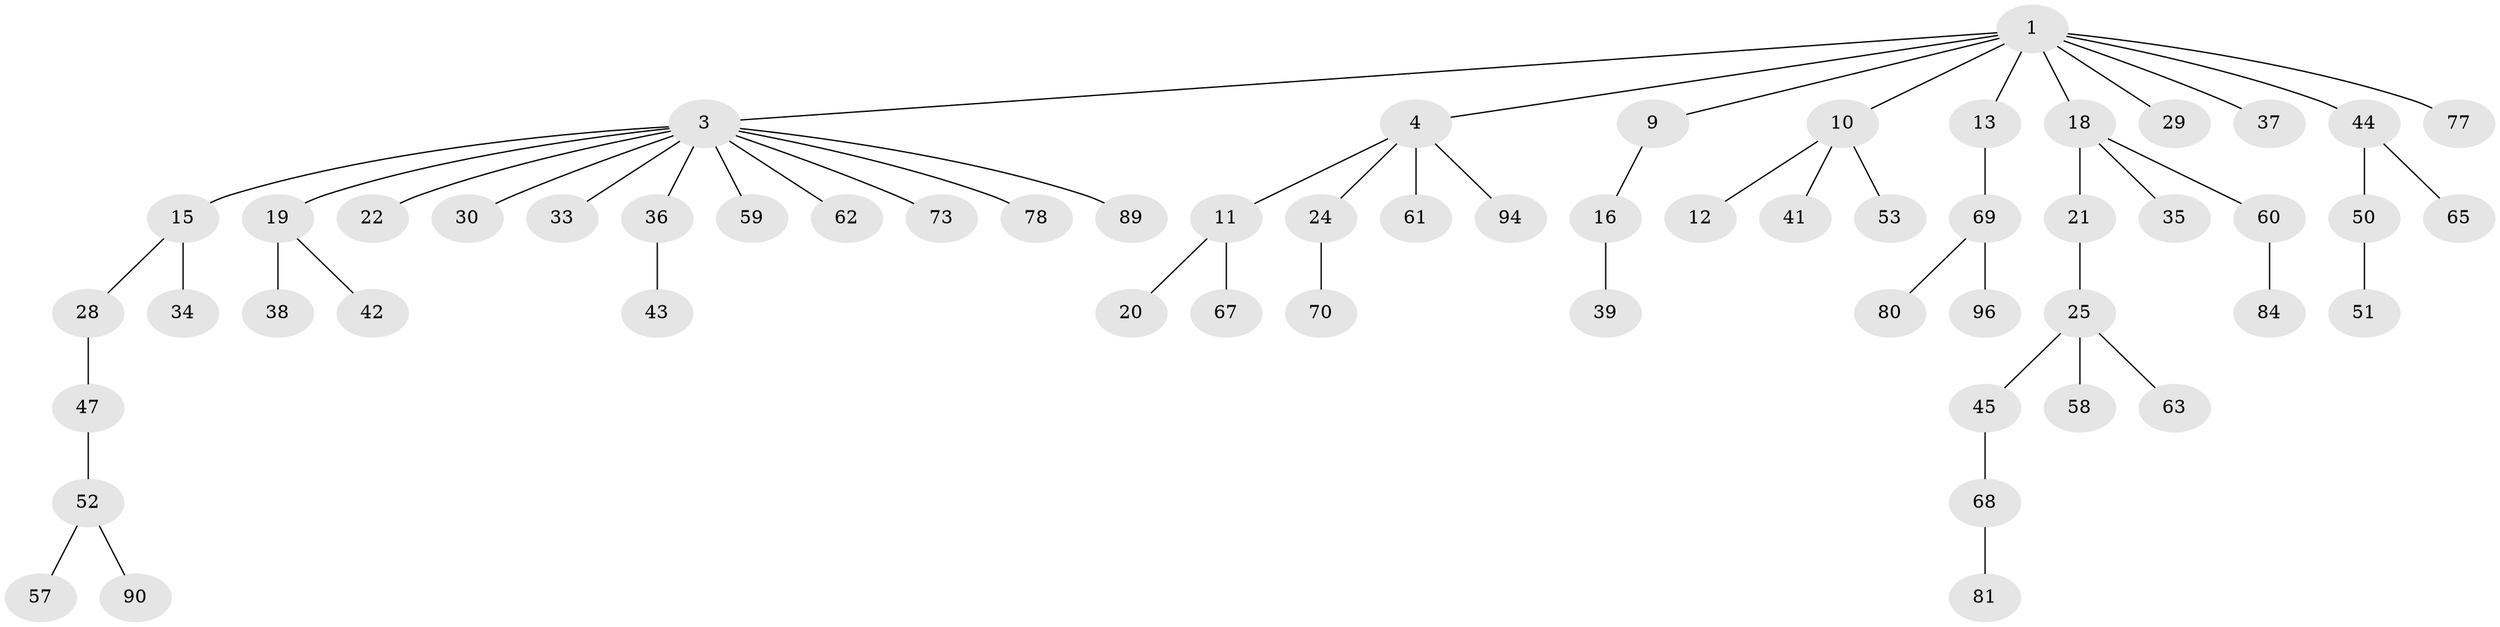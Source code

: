 // original degree distribution, {7: 0.010101010101010102, 5: 0.030303030303030304, 4: 0.06060606060606061, 2: 0.2727272727272727, 3: 0.12121212121212122, 1: 0.48484848484848486, 6: 0.020202020202020204}
// Generated by graph-tools (version 1.1) at 2025/19/03/04/25 18:19:05]
// undirected, 59 vertices, 58 edges
graph export_dot {
graph [start="1"]
  node [color=gray90,style=filled];
  1 [super="+2"];
  3 [super="+26+7+5"];
  4 [super="+6"];
  9 [super="+23"];
  10 [super="+40+98+46"];
  11 [super="+17"];
  12;
  13;
  15;
  16;
  18 [super="+27+64+79"];
  19 [super="+71"];
  20 [super="+85+88"];
  21;
  22;
  24 [super="+48"];
  25 [super="+32"];
  28 [super="+91+31"];
  29;
  30;
  33;
  34;
  35;
  36 [super="+55+66"];
  37 [super="+76"];
  38;
  39;
  41;
  42;
  43 [super="+93"];
  44 [super="+49"];
  45;
  47;
  50;
  51 [super="+56"];
  52;
  53;
  57;
  58;
  59;
  60;
  61;
  62;
  63;
  65;
  67 [super="+72+82"];
  68;
  69;
  70;
  73;
  77;
  78;
  80;
  81;
  84;
  89;
  90;
  94 [super="+99"];
  96;
  1 -- 3;
  1 -- 9;
  1 -- 10;
  1 -- 13;
  1 -- 44;
  1 -- 77;
  1 -- 18;
  1 -- 4;
  1 -- 37;
  1 -- 29;
  3 -- 59;
  3 -- 78;
  3 -- 33;
  3 -- 36;
  3 -- 73;
  3 -- 15;
  3 -- 19;
  3 -- 62;
  3 -- 89;
  3 -- 30;
  3 -- 22;
  4 -- 61;
  4 -- 94;
  4 -- 24;
  4 -- 11;
  9 -- 16;
  10 -- 12;
  10 -- 41;
  10 -- 53;
  11 -- 67;
  11 -- 20;
  13 -- 69;
  15 -- 28;
  15 -- 34;
  16 -- 39;
  18 -- 21;
  18 -- 60;
  18 -- 35;
  19 -- 38;
  19 -- 42;
  21 -- 25;
  24 -- 70;
  25 -- 45;
  25 -- 58;
  25 -- 63;
  28 -- 47;
  36 -- 43;
  44 -- 65;
  44 -- 50;
  45 -- 68;
  47 -- 52;
  50 -- 51;
  52 -- 57;
  52 -- 90;
  60 -- 84;
  68 -- 81;
  69 -- 80;
  69 -- 96;
}
